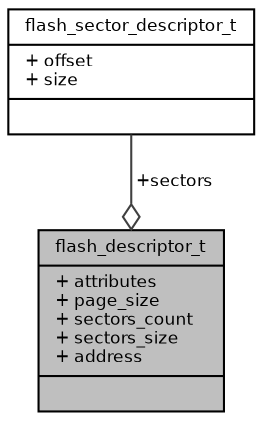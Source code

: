 digraph "flash_descriptor_t"
{
  bgcolor="transparent";
  edge [fontname="Helvetica",fontsize="8",labelfontname="Helvetica",labelfontsize="8"];
  node [fontname="Helvetica",fontsize="8",shape=record];
  Node1 [label="{flash_descriptor_t\n|+ attributes\l+ page_size\l+ sectors_count\l+ sectors_size\l+ address\l|}",height=0.2,width=0.4,color="black", fillcolor="grey75", style="filled", fontcolor="black"];
  Node2 -> Node1 [color="grey25",fontsize="8",style="solid",label=" +sectors" ,arrowhead="odiamond",fontname="Helvetica"];
  Node2 [label="{flash_sector_descriptor_t\n|+ offset\l+ size\l|}",height=0.2,width=0.4,color="black",URL="$structflash__sector__descriptor__t.html",tooltip="Flash sector descriptor. "];
}
